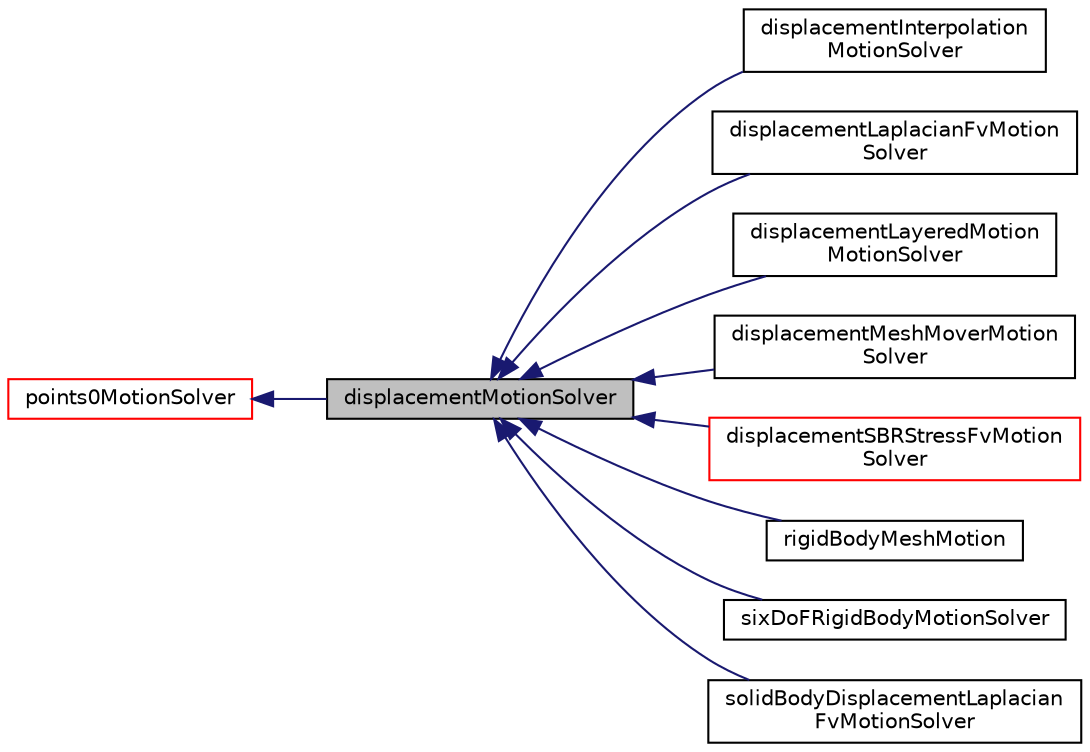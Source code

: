 digraph "displacementMotionSolver"
{
  bgcolor="transparent";
  edge [fontname="Helvetica",fontsize="10",labelfontname="Helvetica",labelfontsize="10"];
  node [fontname="Helvetica",fontsize="10",shape=record];
  rankdir="LR";
  Node1 [label="displacementMotionSolver",height=0.2,width=0.4,color="black", fillcolor="grey75", style="filled" fontcolor="black"];
  Node2 -> Node1 [dir="back",color="midnightblue",fontsize="10",style="solid",fontname="Helvetica"];
  Node2 [label="points0MotionSolver",height=0.2,width=0.4,color="red",URL="$classFoam_1_1points0MotionSolver.html",tooltip="Virtual base class for displacement motion solvers, where the point motion is relative to a set of fi..."];
  Node1 -> Node3 [dir="back",color="midnightblue",fontsize="10",style="solid",fontname="Helvetica"];
  Node3 [label="displacementInterpolation\lMotionSolver",height=0.2,width=0.4,color="black",URL="$classFoam_1_1displacementInterpolationMotionSolver.html",tooltip="Mesh motion solver for an fvMesh. "];
  Node1 -> Node4 [dir="back",color="midnightblue",fontsize="10",style="solid",fontname="Helvetica"];
  Node4 [label="displacementLaplacianFvMotion\lSolver",height=0.2,width=0.4,color="black",URL="$classFoam_1_1displacementLaplacianFvMotionSolver.html",tooltip="Mesh motion solver for an fvMesh. Based on solving the cell-centre Laplacian for the motion displacem..."];
  Node1 -> Node5 [dir="back",color="midnightblue",fontsize="10",style="solid",fontname="Helvetica"];
  Node5 [label="displacementLayeredMotion\lMotionSolver",height=0.2,width=0.4,color="black",URL="$classFoam_1_1displacementLayeredMotionMotionSolver.html",tooltip="Mesh motion solver for an (multi-block) extruded fvMesh. Gets given the structure of the mesh blocks ..."];
  Node1 -> Node6 [dir="back",color="midnightblue",fontsize="10",style="solid",fontname="Helvetica"];
  Node6 [label="displacementMeshMoverMotion\lSolver",height=0.2,width=0.4,color="black",URL="$classFoam_1_1displacementMeshMoverMotionSolver.html",tooltip="Mesh motion solver for an fvMesh. Uses externalDisplacementMeshMover to do the mesh motion..."];
  Node1 -> Node7 [dir="back",color="midnightblue",fontsize="10",style="solid",fontname="Helvetica"];
  Node7 [label="displacementSBRStressFvMotion\lSolver",height=0.2,width=0.4,color="red",URL="$classFoam_1_1displacementSBRStressFvMotionSolver.html",tooltip="Mesh motion solver for an fvMesh. Based on solving the cell-centre solid-body rotation stress equatio..."];
  Node1 -> Node8 [dir="back",color="midnightblue",fontsize="10",style="solid",fontname="Helvetica"];
  Node8 [label="rigidBodyMeshMotion",height=0.2,width=0.4,color="black",URL="$classFoam_1_1rigidBodyMeshMotion.html",tooltip="Rigid-body mesh motion solver for fvMesh. "];
  Node1 -> Node9 [dir="back",color="midnightblue",fontsize="10",style="solid",fontname="Helvetica"];
  Node9 [label="sixDoFRigidBodyMotionSolver",height=0.2,width=0.4,color="black",URL="$classFoam_1_1sixDoFRigidBodyMotionSolver.html",tooltip="6-DoF solid-body mesh motion solver for an fvMesh. "];
  Node1 -> Node10 [dir="back",color="midnightblue",fontsize="10",style="solid",fontname="Helvetica"];
  Node10 [label="solidBodyDisplacementLaplacian\lFvMotionSolver",height=0.2,width=0.4,color="black",URL="$classFoam_1_1solidBodyDisplacementLaplacianFvMotionSolver.html",tooltip="Applies Laplacian displacement solving on top of a transformation of the initial points using a solid..."];
}
